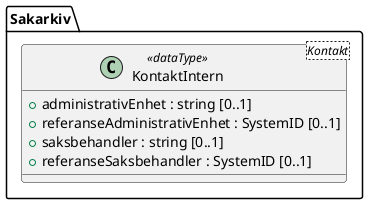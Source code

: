 @startuml
class Sakarkiv.KontaktIntern <Kontakt> <<dataType>> {
  +administrativEnhet : string [0..1]
  +referanseAdministrativEnhet : SystemID [0..1]
  +saksbehandler : string [0..1]
  +referanseSaksbehandler : SystemID [0..1]
}
@enduml
